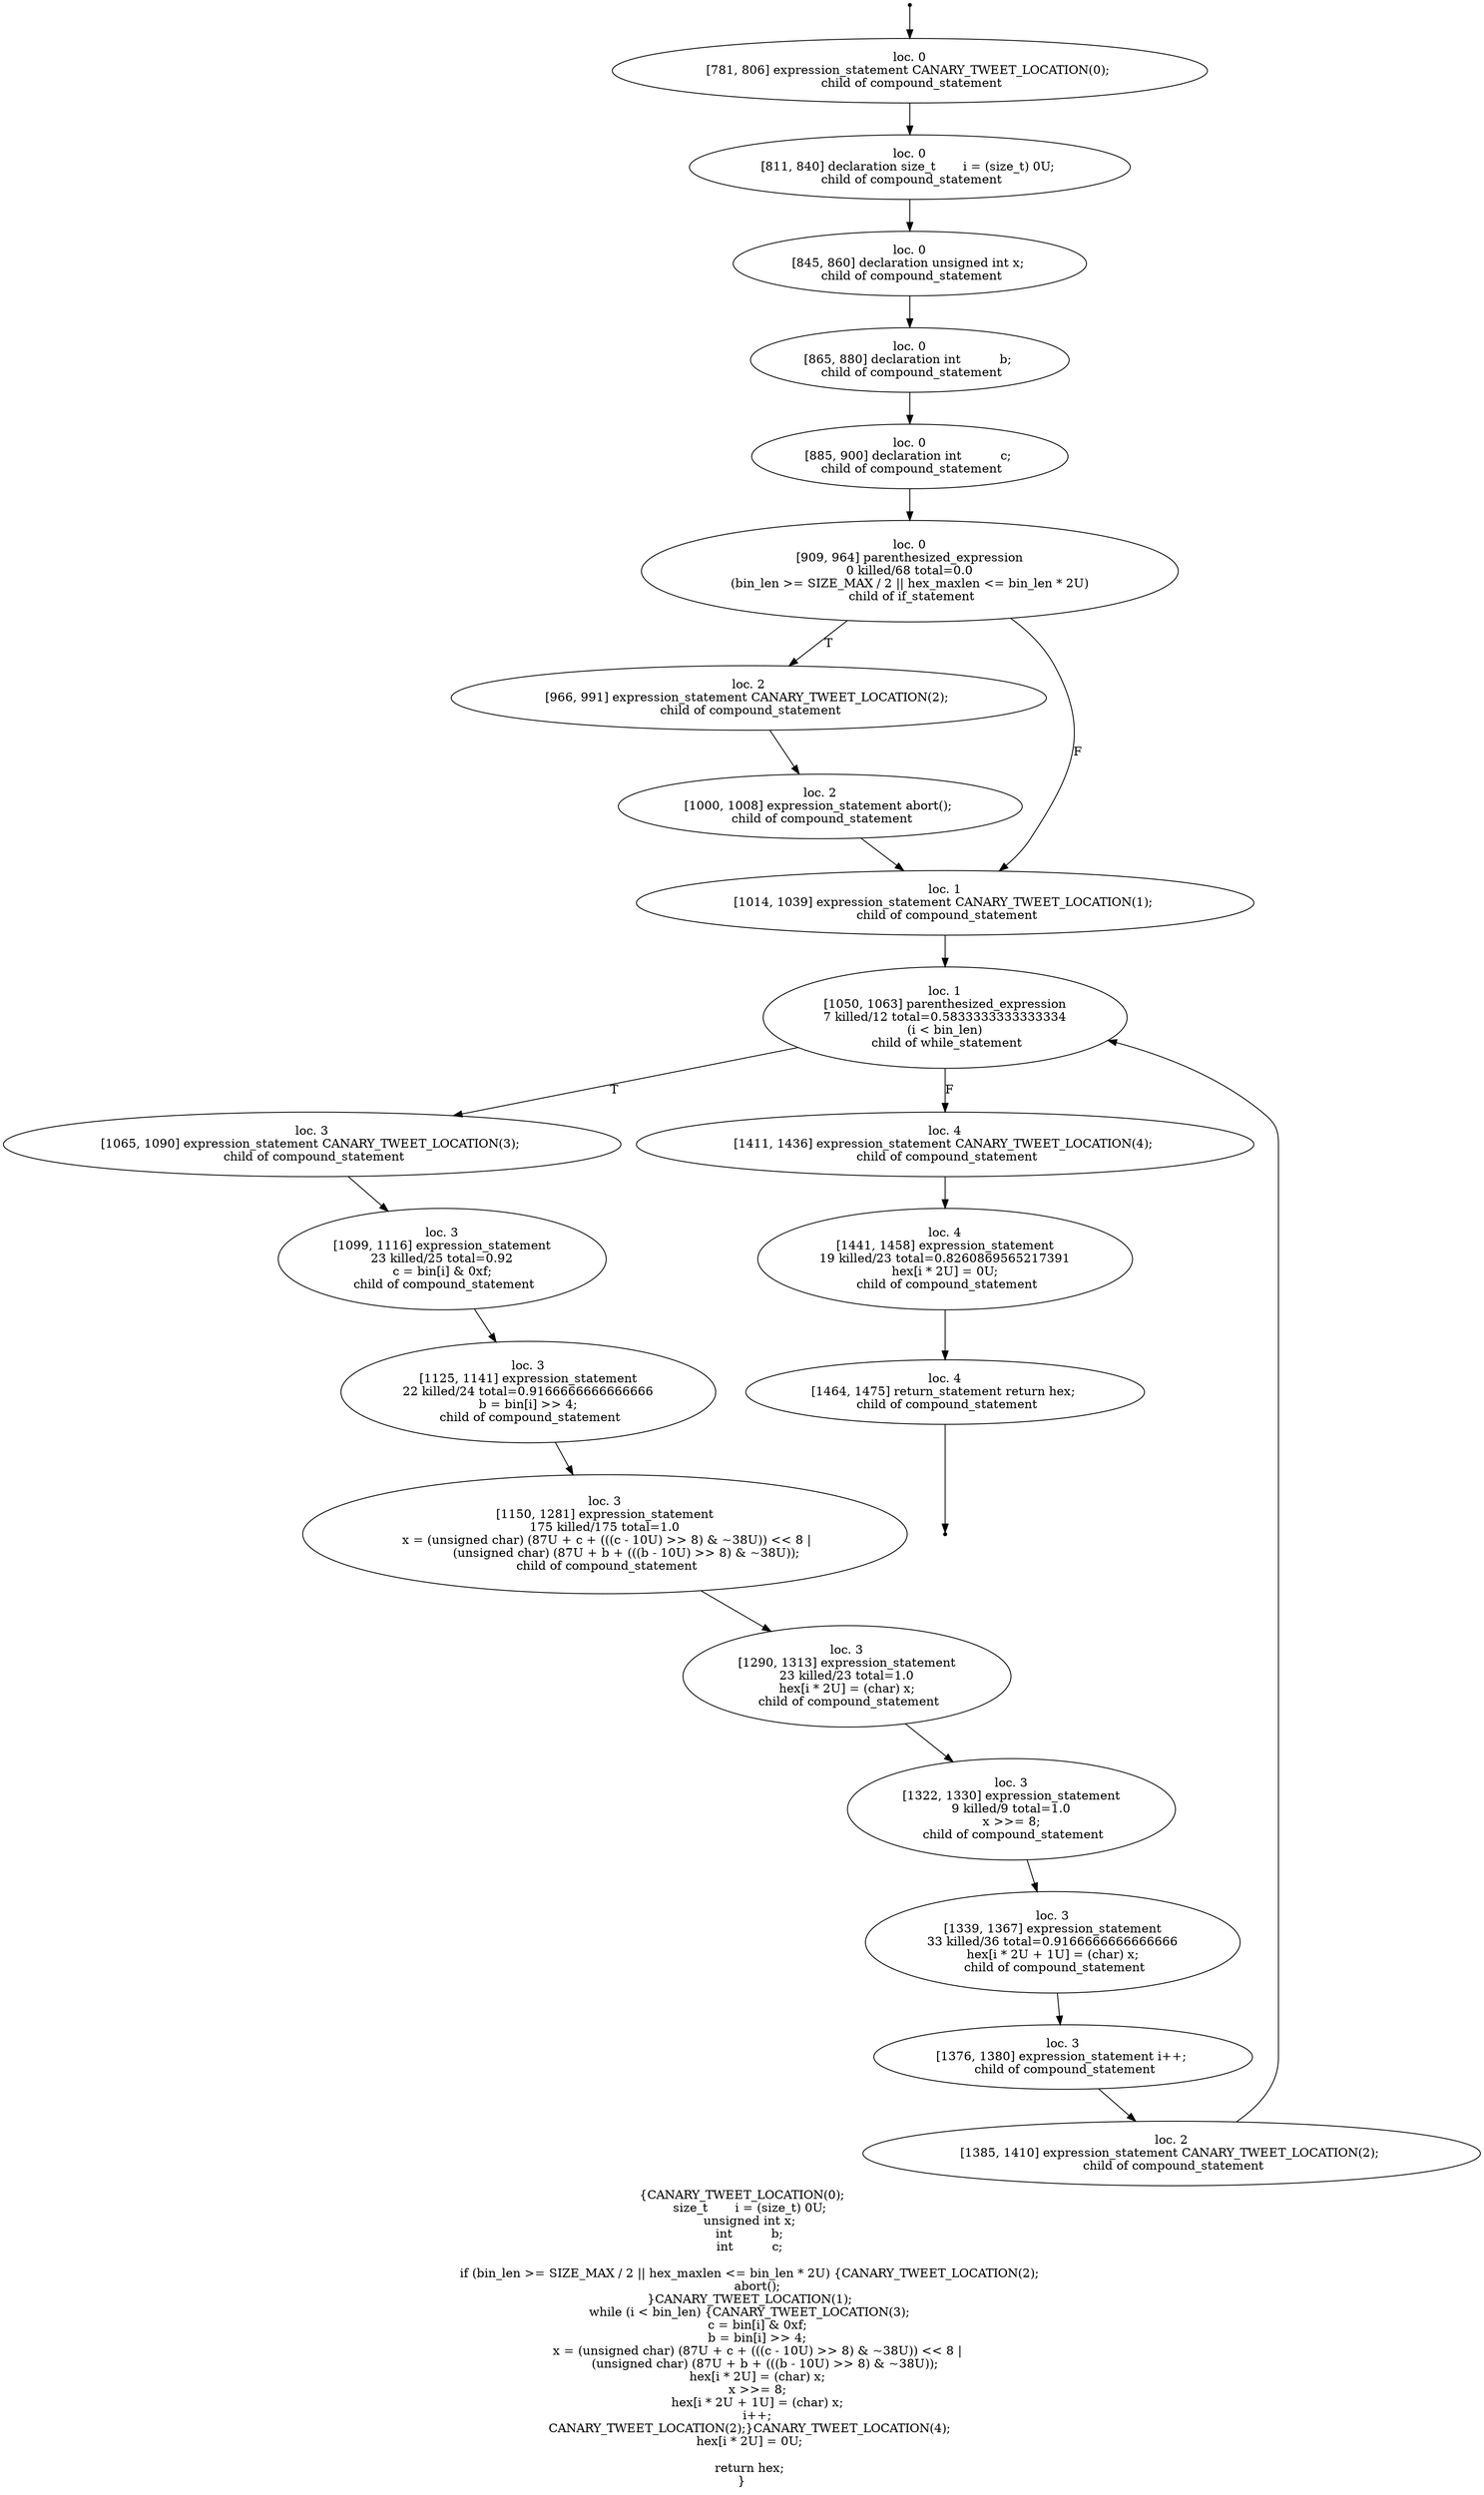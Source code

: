 digraph hydro_bin2hex_3 {
	initial [shape=point]
	initial -> "loc. 0
[781, 806] expression_statement CANARY_TWEET_LOCATION(0); 
 child of compound_statement"
	final [shape=point]
	"loc. 4
[1464, 1475] return_statement return hex; 
 child of compound_statement" -> final
	"loc. 0
[781, 806] expression_statement CANARY_TWEET_LOCATION(0); 
 child of compound_statement"
	"loc. 0
[781, 806] expression_statement CANARY_TWEET_LOCATION(0); 
 child of compound_statement" -> "loc. 0
[811, 840] declaration size_t       i = (size_t) 0U; 
 child of compound_statement"
	"loc. 0
[811, 840] declaration size_t       i = (size_t) 0U; 
 child of compound_statement"
	"loc. 0
[811, 840] declaration size_t       i = (size_t) 0U; 
 child of compound_statement" -> "loc. 0
[845, 860] declaration unsigned int x; 
 child of compound_statement"
	"loc. 0
[845, 860] declaration unsigned int x; 
 child of compound_statement"
	"loc. 0
[845, 860] declaration unsigned int x; 
 child of compound_statement" -> "loc. 0
[865, 880] declaration int          b; 
 child of compound_statement"
	"loc. 0
[865, 880] declaration int          b; 
 child of compound_statement"
	"loc. 0
[865, 880] declaration int          b; 
 child of compound_statement" -> "loc. 0
[885, 900] declaration int          c; 
 child of compound_statement"
	"loc. 0
[885, 900] declaration int          c; 
 child of compound_statement"
	"loc. 0
[885, 900] declaration int          c; 
 child of compound_statement" -> "loc. 0
[909, 964] parenthesized_expression
0 killed/68 total=0.0
 (bin_len >= SIZE_MAX / 2 || hex_maxlen <= bin_len * 2U) 
 child of if_statement"
	"loc. 0
[909, 964] parenthesized_expression
0 killed/68 total=0.0
 (bin_len >= SIZE_MAX / 2 || hex_maxlen <= bin_len * 2U) 
 child of if_statement"
	"loc. 0
[909, 964] parenthesized_expression
0 killed/68 total=0.0
 (bin_len >= SIZE_MAX / 2 || hex_maxlen <= bin_len * 2U) 
 child of if_statement" -> "loc. 2
[966, 991] expression_statement CANARY_TWEET_LOCATION(2); 
 child of compound_statement" [label=T]
	"loc. 0
[909, 964] parenthesized_expression
0 killed/68 total=0.0
 (bin_len >= SIZE_MAX / 2 || hex_maxlen <= bin_len * 2U) 
 child of if_statement" -> "loc. 1
[1014, 1039] expression_statement CANARY_TWEET_LOCATION(1); 
 child of compound_statement" [label=F]
	"loc. 2
[966, 991] expression_statement CANARY_TWEET_LOCATION(2); 
 child of compound_statement"
	"loc. 2
[966, 991] expression_statement CANARY_TWEET_LOCATION(2); 
 child of compound_statement" -> "loc. 2
[1000, 1008] expression_statement abort(); 
 child of compound_statement"
	"loc. 1
[1014, 1039] expression_statement CANARY_TWEET_LOCATION(1); 
 child of compound_statement"
	"loc. 1
[1014, 1039] expression_statement CANARY_TWEET_LOCATION(1); 
 child of compound_statement" -> "loc. 1
[1050, 1063] parenthesized_expression
7 killed/12 total=0.5833333333333334
 (i < bin_len) 
 child of while_statement"
	"loc. 2
[1000, 1008] expression_statement abort(); 
 child of compound_statement"
	"loc. 2
[1000, 1008] expression_statement abort(); 
 child of compound_statement" -> "loc. 1
[1014, 1039] expression_statement CANARY_TWEET_LOCATION(1); 
 child of compound_statement"
	"loc. 1
[1050, 1063] parenthesized_expression
7 killed/12 total=0.5833333333333334
 (i < bin_len) 
 child of while_statement"
	"loc. 1
[1050, 1063] parenthesized_expression
7 killed/12 total=0.5833333333333334
 (i < bin_len) 
 child of while_statement" -> "loc. 3
[1065, 1090] expression_statement CANARY_TWEET_LOCATION(3); 
 child of compound_statement" [label=T]
	"loc. 1
[1050, 1063] parenthesized_expression
7 killed/12 total=0.5833333333333334
 (i < bin_len) 
 child of while_statement" -> "loc. 4
[1411, 1436] expression_statement CANARY_TWEET_LOCATION(4); 
 child of compound_statement" [label=F]
	"loc. 3
[1065, 1090] expression_statement CANARY_TWEET_LOCATION(3); 
 child of compound_statement"
	"loc. 3
[1065, 1090] expression_statement CANARY_TWEET_LOCATION(3); 
 child of compound_statement" -> "loc. 3
[1099, 1116] expression_statement
23 killed/25 total=0.92
 c = bin[i] & 0xf; 
 child of compound_statement"
	"loc. 4
[1411, 1436] expression_statement CANARY_TWEET_LOCATION(4); 
 child of compound_statement"
	"loc. 4
[1411, 1436] expression_statement CANARY_TWEET_LOCATION(4); 
 child of compound_statement" -> "loc. 4
[1441, 1458] expression_statement
19 killed/23 total=0.8260869565217391
 hex[i * 2U] = 0U; 
 child of compound_statement"
	"loc. 2
[1385, 1410] expression_statement CANARY_TWEET_LOCATION(2); 
 child of compound_statement"
	"loc. 2
[1385, 1410] expression_statement CANARY_TWEET_LOCATION(2); 
 child of compound_statement" -> "loc. 1
[1050, 1063] parenthesized_expression
7 killed/12 total=0.5833333333333334
 (i < bin_len) 
 child of while_statement"
	"loc. 3
[1099, 1116] expression_statement
23 killed/25 total=0.92
 c = bin[i] & 0xf; 
 child of compound_statement"
	"loc. 3
[1099, 1116] expression_statement
23 killed/25 total=0.92
 c = bin[i] & 0xf; 
 child of compound_statement" -> "loc. 3
[1125, 1141] expression_statement
22 killed/24 total=0.9166666666666666
 b = bin[i] >> 4; 
 child of compound_statement"
	"loc. 3
[1125, 1141] expression_statement
22 killed/24 total=0.9166666666666666
 b = bin[i] >> 4; 
 child of compound_statement"
	"loc. 3
[1125, 1141] expression_statement
22 killed/24 total=0.9166666666666666
 b = bin[i] >> 4; 
 child of compound_statement" -> "loc. 3
[1150, 1281] expression_statement
175 killed/175 total=1.0
 x = (unsigned char) (87U + c + (((c - 10U) >> 8) & ~38U)) << 8 |
            (unsigned char) (87U + b + (((b - 10U) >> 8) & ~38U)); 
 child of compound_statement"
	"loc. 3
[1150, 1281] expression_statement
175 killed/175 total=1.0
 x = (unsigned char) (87U + c + (((c - 10U) >> 8) & ~38U)) << 8 |
            (unsigned char) (87U + b + (((b - 10U) >> 8) & ~38U)); 
 child of compound_statement"
	"loc. 3
[1150, 1281] expression_statement
175 killed/175 total=1.0
 x = (unsigned char) (87U + c + (((c - 10U) >> 8) & ~38U)) << 8 |
            (unsigned char) (87U + b + (((b - 10U) >> 8) & ~38U)); 
 child of compound_statement" -> "loc. 3
[1290, 1313] expression_statement
23 killed/23 total=1.0
 hex[i * 2U] = (char) x; 
 child of compound_statement"
	"loc. 3
[1290, 1313] expression_statement
23 killed/23 total=1.0
 hex[i * 2U] = (char) x; 
 child of compound_statement"
	"loc. 3
[1290, 1313] expression_statement
23 killed/23 total=1.0
 hex[i * 2U] = (char) x; 
 child of compound_statement" -> "loc. 3
[1322, 1330] expression_statement
9 killed/9 total=1.0
 x >>= 8; 
 child of compound_statement"
	"loc. 3
[1322, 1330] expression_statement
9 killed/9 total=1.0
 x >>= 8; 
 child of compound_statement"
	"loc. 3
[1322, 1330] expression_statement
9 killed/9 total=1.0
 x >>= 8; 
 child of compound_statement" -> "loc. 3
[1339, 1367] expression_statement
33 killed/36 total=0.9166666666666666
 hex[i * 2U + 1U] = (char) x; 
 child of compound_statement"
	"loc. 3
[1339, 1367] expression_statement
33 killed/36 total=0.9166666666666666
 hex[i * 2U + 1U] = (char) x; 
 child of compound_statement"
	"loc. 3
[1339, 1367] expression_statement
33 killed/36 total=0.9166666666666666
 hex[i * 2U + 1U] = (char) x; 
 child of compound_statement" -> "loc. 3
[1376, 1380] expression_statement i++; 
 child of compound_statement"
	"loc. 3
[1376, 1380] expression_statement i++; 
 child of compound_statement"
	"loc. 3
[1376, 1380] expression_statement i++; 
 child of compound_statement" -> "loc. 2
[1385, 1410] expression_statement CANARY_TWEET_LOCATION(2); 
 child of compound_statement"
	"loc. 4
[1441, 1458] expression_statement
19 killed/23 total=0.8260869565217391
 hex[i * 2U] = 0U; 
 child of compound_statement"
	"loc. 4
[1441, 1458] expression_statement
19 killed/23 total=0.8260869565217391
 hex[i * 2U] = 0U; 
 child of compound_statement" -> "loc. 4
[1464, 1475] return_statement return hex; 
 child of compound_statement"
	"loc. 4
[1464, 1475] return_statement return hex; 
 child of compound_statement"
	label="{CANARY_TWEET_LOCATION(0);
    size_t       i = (size_t) 0U;
    unsigned int x;
    int          b;
    int          c;

    if (bin_len >= SIZE_MAX / 2 || hex_maxlen <= bin_len * 2U) {CANARY_TWEET_LOCATION(2);
        abort();
    }CANARY_TWEET_LOCATION(1);
    while (i < bin_len) {CANARY_TWEET_LOCATION(3);
        c = bin[i] & 0xf;
        b = bin[i] >> 4;
        x = (unsigned char) (87U + c + (((c - 10U) >> 8) & ~38U)) << 8 |
            (unsigned char) (87U + b + (((b - 10U) >> 8) & ~38U));
        hex[i * 2U] = (char) x;
        x >>= 8;
        hex[i * 2U + 1U] = (char) x;
        i++;
    CANARY_TWEET_LOCATION(2);}CANARY_TWEET_LOCATION(4);
    hex[i * 2U] = 0U;

    return hex;
}"
}
